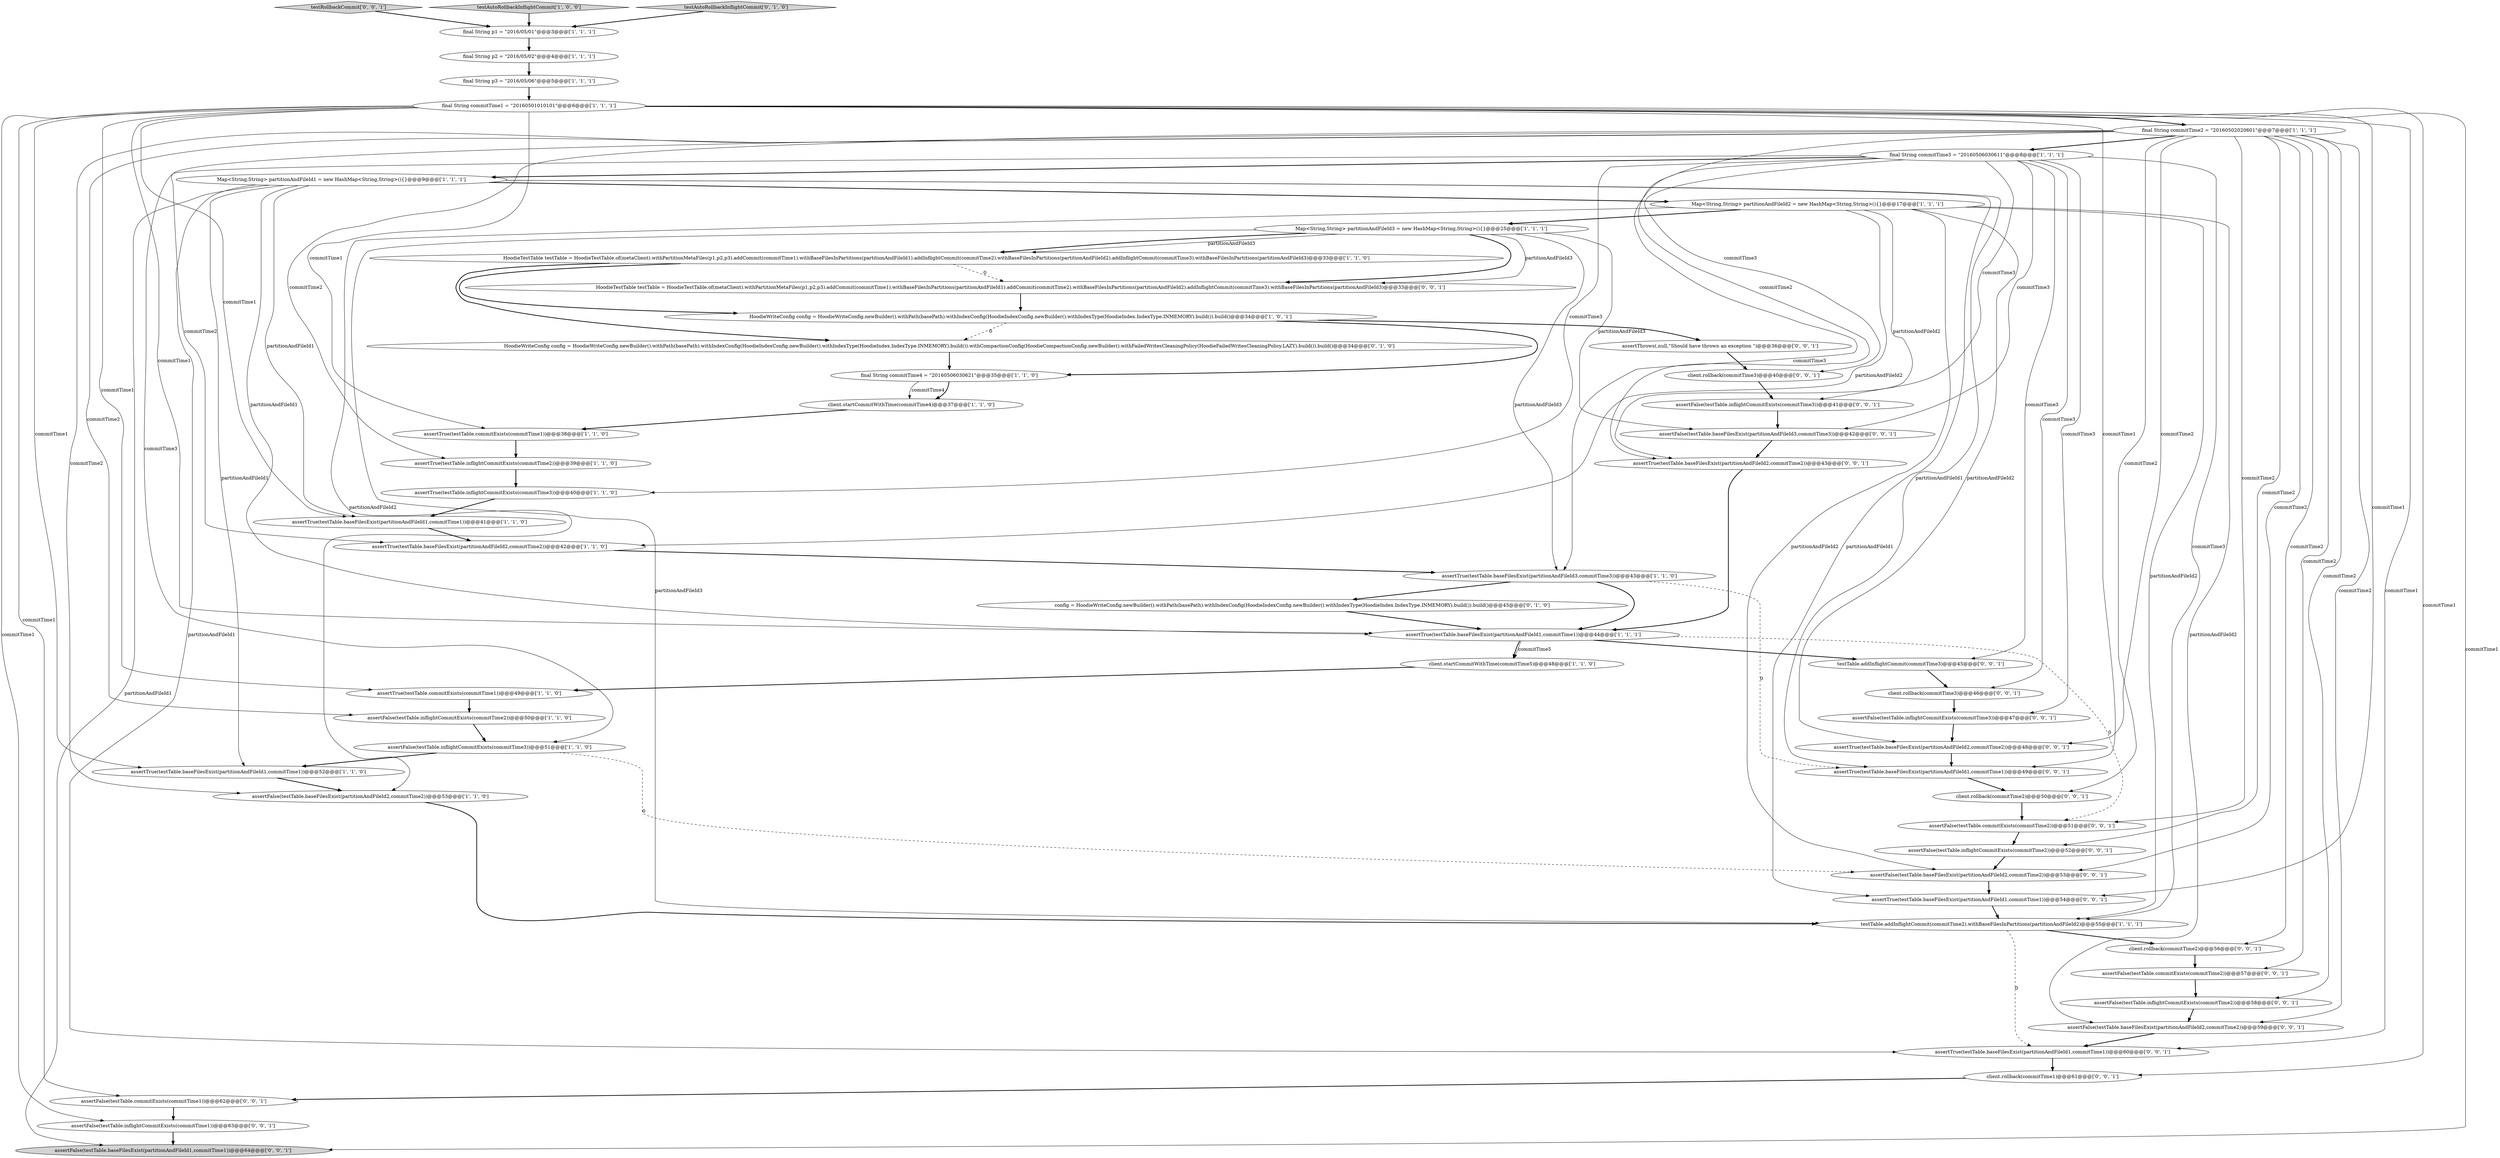 digraph {
39 [style = filled, label = "assertFalse(testTable.inflightCommitExists(commitTime1))@@@63@@@['0', '0', '1']", fillcolor = white, shape = ellipse image = "AAA0AAABBB3BBB"];
7 [style = filled, label = "assertTrue(testTable.baseFilesExist(partitionAndFileId2,commitTime2))@@@42@@@['1', '1', '0']", fillcolor = white, shape = ellipse image = "AAA0AAABBB1BBB"];
50 [style = filled, label = "assertFalse(testTable.inflightCommitExists(commitTime2))@@@52@@@['0', '0', '1']", fillcolor = white, shape = ellipse image = "AAA0AAABBB3BBB"];
51 [style = filled, label = "client.rollback(commitTime2)@@@56@@@['0', '0', '1']", fillcolor = white, shape = ellipse image = "AAA0AAABBB3BBB"];
38 [style = filled, label = "assertFalse(testTable.commitExists(commitTime1))@@@62@@@['0', '0', '1']", fillcolor = white, shape = ellipse image = "AAA0AAABBB3BBB"];
35 [style = filled, label = "assertFalse(testTable.commitExists(commitTime2))@@@51@@@['0', '0', '1']", fillcolor = white, shape = ellipse image = "AAA0AAABBB3BBB"];
42 [style = filled, label = "client.rollback(commitTime3)@@@40@@@['0', '0', '1']", fillcolor = white, shape = ellipse image = "AAA0AAABBB3BBB"];
1 [style = filled, label = "HoodieTestTable testTable = HoodieTestTable.of(metaClient).withPartitionMetaFiles(p1,p2,p3).addCommit(commitTime1).withBaseFilesInPartitions(partitionAndFileId1).addInflightCommit(commitTime2).withBaseFilesInPartitions(partitionAndFileId2).addInflightCommit(commitTime3).withBaseFilesInPartitions(partitionAndFileId3)@@@33@@@['1', '1', '0']", fillcolor = white, shape = ellipse image = "AAA0AAABBB1BBB"];
40 [style = filled, label = "assertTrue(testTable.baseFilesExist(partitionAndFileId2,commitTime2))@@@48@@@['0', '0', '1']", fillcolor = white, shape = ellipse image = "AAA0AAABBB3BBB"];
11 [style = filled, label = "final String commitTime1 = \"20160501010101\"@@@6@@@['1', '1', '1']", fillcolor = white, shape = ellipse image = "AAA0AAABBB1BBB"];
5 [style = filled, label = "assertTrue(testTable.baseFilesExist(partitionAndFileId1,commitTime1))@@@52@@@['1', '1', '0']", fillcolor = white, shape = ellipse image = "AAA0AAABBB1BBB"];
30 [style = filled, label = "HoodieWriteConfig config = HoodieWriteConfig.newBuilder().withPath(basePath).withIndexConfig(HoodieIndexConfig.newBuilder().withIndexType(HoodieIndex.IndexType.INMEMORY).build()).withCompactionConfig(HoodieCompactionConfig.newBuilder().withFailedWritesCleaningPolicy(HoodieFailedWritesCleaningPolicy.LAZY).build()).build()@@@34@@@['0', '1', '0']", fillcolor = white, shape = ellipse image = "AAA1AAABBB2BBB"];
44 [style = filled, label = "testRollbackCommit['0', '0', '1']", fillcolor = lightgray, shape = diamond image = "AAA0AAABBB3BBB"];
34 [style = filled, label = "assertFalse(testTable.inflightCommitExists(commitTime3))@@@47@@@['0', '0', '1']", fillcolor = white, shape = ellipse image = "AAA0AAABBB3BBB"];
8 [style = filled, label = "final String p3 = \"2016/05/06\"@@@5@@@['1', '1', '1']", fillcolor = white, shape = ellipse image = "AAA0AAABBB1BBB"];
13 [style = filled, label = "assertTrue(testTable.commitExists(commitTime1))@@@38@@@['1', '1', '0']", fillcolor = white, shape = ellipse image = "AAA0AAABBB1BBB"];
2 [style = filled, label = "testTable.addInflightCommit(commitTime2).withBaseFilesInPartitions(partitionAndFileId2)@@@55@@@['1', '1', '1']", fillcolor = white, shape = ellipse image = "AAA0AAABBB1BBB"];
23 [style = filled, label = "assertTrue(testTable.baseFilesExist(partitionAndFileId1,commitTime1))@@@41@@@['1', '1', '0']", fillcolor = white, shape = ellipse image = "AAA0AAABBB1BBB"];
16 [style = filled, label = "assertFalse(testTable.baseFilesExist(partitionAndFileId2,commitTime2))@@@53@@@['1', '1', '0']", fillcolor = white, shape = ellipse image = "AAA0AAABBB1BBB"];
36 [style = filled, label = "assertFalse(testTable.inflightCommitExists(commitTime3))@@@41@@@['0', '0', '1']", fillcolor = white, shape = ellipse image = "AAA0AAABBB3BBB"];
18 [style = filled, label = "final String commitTime3 = \"20160506030611\"@@@8@@@['1', '1', '1']", fillcolor = white, shape = ellipse image = "AAA0AAABBB1BBB"];
46 [style = filled, label = "assertFalse(testTable.baseFilesExist(partitionAndFileId2,commitTime2))@@@59@@@['0', '0', '1']", fillcolor = white, shape = ellipse image = "AAA0AAABBB3BBB"];
22 [style = filled, label = "client.startCommitWithTime(commitTime4)@@@37@@@['1', '1', '0']", fillcolor = white, shape = ellipse image = "AAA0AAABBB1BBB"];
24 [style = filled, label = "testAutoRollbackInflightCommit['1', '0', '0']", fillcolor = lightgray, shape = diamond image = "AAA0AAABBB1BBB"];
6 [style = filled, label = "assertFalse(testTable.inflightCommitExists(commitTime2))@@@50@@@['1', '1', '0']", fillcolor = white, shape = ellipse image = "AAA0AAABBB1BBB"];
26 [style = filled, label = "assertTrue(testTable.inflightCommitExists(commitTime2))@@@39@@@['1', '1', '0']", fillcolor = white, shape = ellipse image = "AAA0AAABBB1BBB"];
4 [style = filled, label = "final String commitTime2 = \"20160502020601\"@@@7@@@['1', '1', '1']", fillcolor = white, shape = ellipse image = "AAA0AAABBB1BBB"];
28 [style = filled, label = "testAutoRollbackInflightCommit['0', '1', '0']", fillcolor = lightgray, shape = diamond image = "AAA0AAABBB2BBB"];
43 [style = filled, label = "assertTrue(testTable.baseFilesExist(partitionAndFileId2,commitTime2))@@@43@@@['0', '0', '1']", fillcolor = white, shape = ellipse image = "AAA0AAABBB3BBB"];
41 [style = filled, label = "client.rollback(commitTime2)@@@50@@@['0', '0', '1']", fillcolor = white, shape = ellipse image = "AAA0AAABBB3BBB"];
55 [style = filled, label = "assertTrue(testTable.baseFilesExist(partitionAndFileId1,commitTime1))@@@60@@@['0', '0', '1']", fillcolor = white, shape = ellipse image = "AAA0AAABBB3BBB"];
45 [style = filled, label = "client.rollback(commitTime3)@@@46@@@['0', '0', '1']", fillcolor = white, shape = ellipse image = "AAA0AAABBB3BBB"];
10 [style = filled, label = "assertTrue(testTable.commitExists(commitTime1))@@@49@@@['1', '1', '0']", fillcolor = white, shape = ellipse image = "AAA0AAABBB1BBB"];
15 [style = filled, label = "final String p1 = \"2016/05/01\"@@@3@@@['1', '1', '1']", fillcolor = white, shape = ellipse image = "AAA0AAABBB1BBB"];
52 [style = filled, label = "assertFalse(testTable.inflightCommitExists(commitTime2))@@@58@@@['0', '0', '1']", fillcolor = white, shape = ellipse image = "AAA0AAABBB3BBB"];
19 [style = filled, label = "assertTrue(testTable.baseFilesExist(partitionAndFileId1,commitTime1))@@@44@@@['1', '1', '1']", fillcolor = white, shape = ellipse image = "AAA0AAABBB1BBB"];
0 [style = filled, label = "Map<String,String> partitionAndFileId3 = new HashMap<String,String>(){}@@@25@@@['1', '1', '1']", fillcolor = white, shape = ellipse image = "AAA0AAABBB1BBB"];
29 [style = filled, label = "config = HoodieWriteConfig.newBuilder().withPath(basePath).withIndexConfig(HoodieIndexConfig.newBuilder().withIndexType(HoodieIndex.IndexType.INMEMORY).build()).build()@@@45@@@['0', '1', '0']", fillcolor = white, shape = ellipse image = "AAA1AAABBB2BBB"];
3 [style = filled, label = "final String p2 = \"2016/05/02\"@@@4@@@['1', '1', '1']", fillcolor = white, shape = ellipse image = "AAA0AAABBB1BBB"];
49 [style = filled, label = "assertFalse(testTable.baseFilesExist(partitionAndFileId1,commitTime1))@@@64@@@['0', '0', '1']", fillcolor = lightgray, shape = ellipse image = "AAA0AAABBB3BBB"];
32 [style = filled, label = "client.rollback(commitTime1)@@@61@@@['0', '0', '1']", fillcolor = white, shape = ellipse image = "AAA0AAABBB3BBB"];
31 [style = filled, label = "HoodieTestTable testTable = HoodieTestTable.of(metaClient).withPartitionMetaFiles(p1,p2,p3).addCommit(commitTime1).withBaseFilesInPartitions(partitionAndFileId1).addCommit(commitTime2).withBaseFilesInPartitions(partitionAndFileId2).addInflightCommit(commitTime3).withBaseFilesInPartitions(partitionAndFileId3)@@@33@@@['0', '0', '1']", fillcolor = white, shape = ellipse image = "AAA0AAABBB3BBB"];
56 [style = filled, label = "testTable.addInflightCommit(commitTime3)@@@45@@@['0', '0', '1']", fillcolor = white, shape = ellipse image = "AAA0AAABBB3BBB"];
37 [style = filled, label = "assertTrue(testTable.baseFilesExist(partitionAndFileId1,commitTime1))@@@49@@@['0', '0', '1']", fillcolor = white, shape = ellipse image = "AAA0AAABBB3BBB"];
14 [style = filled, label = "assertTrue(testTable.inflightCommitExists(commitTime3))@@@40@@@['1', '1', '0']", fillcolor = white, shape = ellipse image = "AAA0AAABBB1BBB"];
27 [style = filled, label = "assertFalse(testTable.inflightCommitExists(commitTime3))@@@51@@@['1', '1', '0']", fillcolor = white, shape = ellipse image = "AAA0AAABBB1BBB"];
33 [style = filled, label = "assertFalse(testTable.baseFilesExist(partitionAndFileId3,commitTime3))@@@42@@@['0', '0', '1']", fillcolor = white, shape = ellipse image = "AAA0AAABBB3BBB"];
21 [style = filled, label = "Map<String,String> partitionAndFileId2 = new HashMap<String,String>(){}@@@17@@@['1', '1', '1']", fillcolor = white, shape = ellipse image = "AAA0AAABBB1BBB"];
53 [style = filled, label = "assertThrows(,null,\"Should have thrown an exception \")@@@36@@@['0', '0', '1']", fillcolor = white, shape = ellipse image = "AAA0AAABBB3BBB"];
12 [style = filled, label = "assertTrue(testTable.baseFilesExist(partitionAndFileId3,commitTime3))@@@43@@@['1', '1', '0']", fillcolor = white, shape = ellipse image = "AAA0AAABBB1BBB"];
54 [style = filled, label = "assertTrue(testTable.baseFilesExist(partitionAndFileId1,commitTime1))@@@54@@@['0', '0', '1']", fillcolor = white, shape = ellipse image = "AAA0AAABBB3BBB"];
25 [style = filled, label = "final String commitTime4 = \"20160506030621\"@@@35@@@['1', '1', '0']", fillcolor = white, shape = ellipse image = "AAA0AAABBB1BBB"];
47 [style = filled, label = "assertFalse(testTable.baseFilesExist(partitionAndFileId2,commitTime2))@@@53@@@['0', '0', '1']", fillcolor = white, shape = ellipse image = "AAA0AAABBB3BBB"];
9 [style = filled, label = "HoodieWriteConfig config = HoodieWriteConfig.newBuilder().withPath(basePath).withIndexConfig(HoodieIndexConfig.newBuilder().withIndexType(HoodieIndex.IndexType.INMEMORY).build()).build()@@@34@@@['1', '0', '1']", fillcolor = white, shape = ellipse image = "AAA0AAABBB1BBB"];
48 [style = filled, label = "assertFalse(testTable.commitExists(commitTime2))@@@57@@@['0', '0', '1']", fillcolor = white, shape = ellipse image = "AAA0AAABBB3BBB"];
20 [style = filled, label = "Map<String,String> partitionAndFileId1 = new HashMap<String,String>(){}@@@9@@@['1', '1', '1']", fillcolor = white, shape = ellipse image = "AAA0AAABBB1BBB"];
17 [style = filled, label = "client.startCommitWithTime(commitTime5)@@@48@@@['1', '1', '0']", fillcolor = white, shape = ellipse image = "AAA0AAABBB1BBB"];
51->48 [style = bold, label=""];
27->47 [style = dashed, label="0"];
56->45 [style = bold, label=""];
18->33 [style = solid, label="commitTime3"];
11->4 [style = bold, label=""];
25->22 [style = solid, label="commitTime4"];
29->19 [style = bold, label=""];
18->20 [style = bold, label=""];
19->35 [style = dashed, label="0"];
11->13 [style = solid, label="commitTime1"];
20->5 [style = solid, label="partitionAndFileId1"];
18->34 [style = solid, label="commitTime3"];
19->17 [style = solid, label="commitTime5"];
0->33 [style = solid, label="partitionAndFileId3"];
18->12 [style = solid, label="commitTime3"];
20->49 [style = solid, label="partitionAndFileId1"];
11->10 [style = solid, label="commitTime1"];
41->35 [style = bold, label=""];
21->43 [style = solid, label="partitionAndFileId2"];
4->35 [style = solid, label="commitTime2"];
1->30 [style = bold, label=""];
20->23 [style = solid, label="partitionAndFileId1"];
9->25 [style = bold, label=""];
4->43 [style = solid, label="commitTime2"];
35->50 [style = bold, label=""];
4->47 [style = solid, label="commitTime2"];
0->2 [style = solid, label="partitionAndFileId3"];
22->13 [style = bold, label=""];
2->51 [style = bold, label=""];
38->39 [style = bold, label=""];
21->47 [style = solid, label="partitionAndFileId2"];
13->26 [style = bold, label=""];
32->38 [style = bold, label=""];
1->9 [style = bold, label=""];
12->37 [style = dashed, label="0"];
46->55 [style = bold, label=""];
4->7 [style = solid, label="commitTime2"];
55->32 [style = bold, label=""];
20->55 [style = solid, label="partitionAndFileId1"];
0->31 [style = solid, label="partitionAndFileId3"];
11->39 [style = solid, label="commitTime1"];
6->27 [style = bold, label=""];
16->2 [style = bold, label=""];
7->12 [style = bold, label=""];
1->31 [style = dashed, label="0"];
43->19 [style = bold, label=""];
12->19 [style = bold, label=""];
19->56 [style = bold, label=""];
3->8 [style = bold, label=""];
47->54 [style = bold, label=""];
12->29 [style = bold, label=""];
15->3 [style = bold, label=""];
14->23 [style = bold, label=""];
21->40 [style = solid, label="partitionAndFileId2"];
44->15 [style = bold, label=""];
9->53 [style = bold, label=""];
21->46 [style = solid, label="partitionAndFileId2"];
5->16 [style = bold, label=""];
37->41 [style = bold, label=""];
39->49 [style = bold, label=""];
10->6 [style = bold, label=""];
54->2 [style = bold, label=""];
11->38 [style = solid, label="commitTime1"];
52->46 [style = bold, label=""];
4->48 [style = solid, label="commitTime2"];
4->26 [style = solid, label="commitTime2"];
4->6 [style = solid, label="commitTime2"];
11->54 [style = solid, label="commitTime1"];
4->46 [style = solid, label="commitTime2"];
11->49 [style = solid, label="commitTime1"];
28->15 [style = bold, label=""];
26->14 [style = bold, label=""];
45->34 [style = bold, label=""];
48->52 [style = bold, label=""];
9->30 [style = dashed, label="0"];
19->17 [style = bold, label=""];
20->54 [style = solid, label="partitionAndFileId1"];
21->7 [style = solid, label="partitionAndFileId2"];
42->36 [style = bold, label=""];
36->33 [style = bold, label=""];
21->16 [style = solid, label="partitionAndFileId2"];
11->5 [style = solid, label="commitTime1"];
21->0 [style = bold, label=""];
21->2 [style = solid, label="partitionAndFileId2"];
4->16 [style = solid, label="commitTime2"];
0->1 [style = solid, label="partitionAndFileId3"];
33->43 [style = bold, label=""];
4->18 [style = bold, label=""];
4->52 [style = solid, label="commitTime2"];
4->41 [style = solid, label="commitTime2"];
18->45 [style = solid, label="commitTime3"];
18->2 [style = solid, label="commitTime3"];
31->9 [style = bold, label=""];
11->37 [style = solid, label="commitTime1"];
50->47 [style = bold, label=""];
24->15 [style = bold, label=""];
0->12 [style = solid, label="partitionAndFileId3"];
18->56 [style = solid, label="commitTime3"];
53->42 [style = bold, label=""];
18->27 [style = solid, label="commitTime3"];
34->40 [style = bold, label=""];
11->55 [style = solid, label="commitTime1"];
30->25 [style = bold, label=""];
4->51 [style = solid, label="commitTime2"];
20->37 [style = solid, label="partitionAndFileId1"];
0->1 [style = bold, label=""];
0->31 [style = bold, label=""];
20->21 [style = bold, label=""];
8->11 [style = bold, label=""];
4->50 [style = solid, label="commitTime2"];
18->36 [style = solid, label="commitTime3"];
27->5 [style = bold, label=""];
40->37 [style = bold, label=""];
23->7 [style = bold, label=""];
11->32 [style = solid, label="commitTime1"];
18->42 [style = solid, label="commitTime3"];
20->19 [style = solid, label="partitionAndFileId1"];
25->22 [style = bold, label=""];
4->40 [style = solid, label="commitTime2"];
11->19 [style = solid, label="commitTime1"];
17->10 [style = bold, label=""];
18->14 [style = solid, label="commitTime3"];
11->23 [style = solid, label="commitTime1"];
2->55 [style = dashed, label="0"];
}
